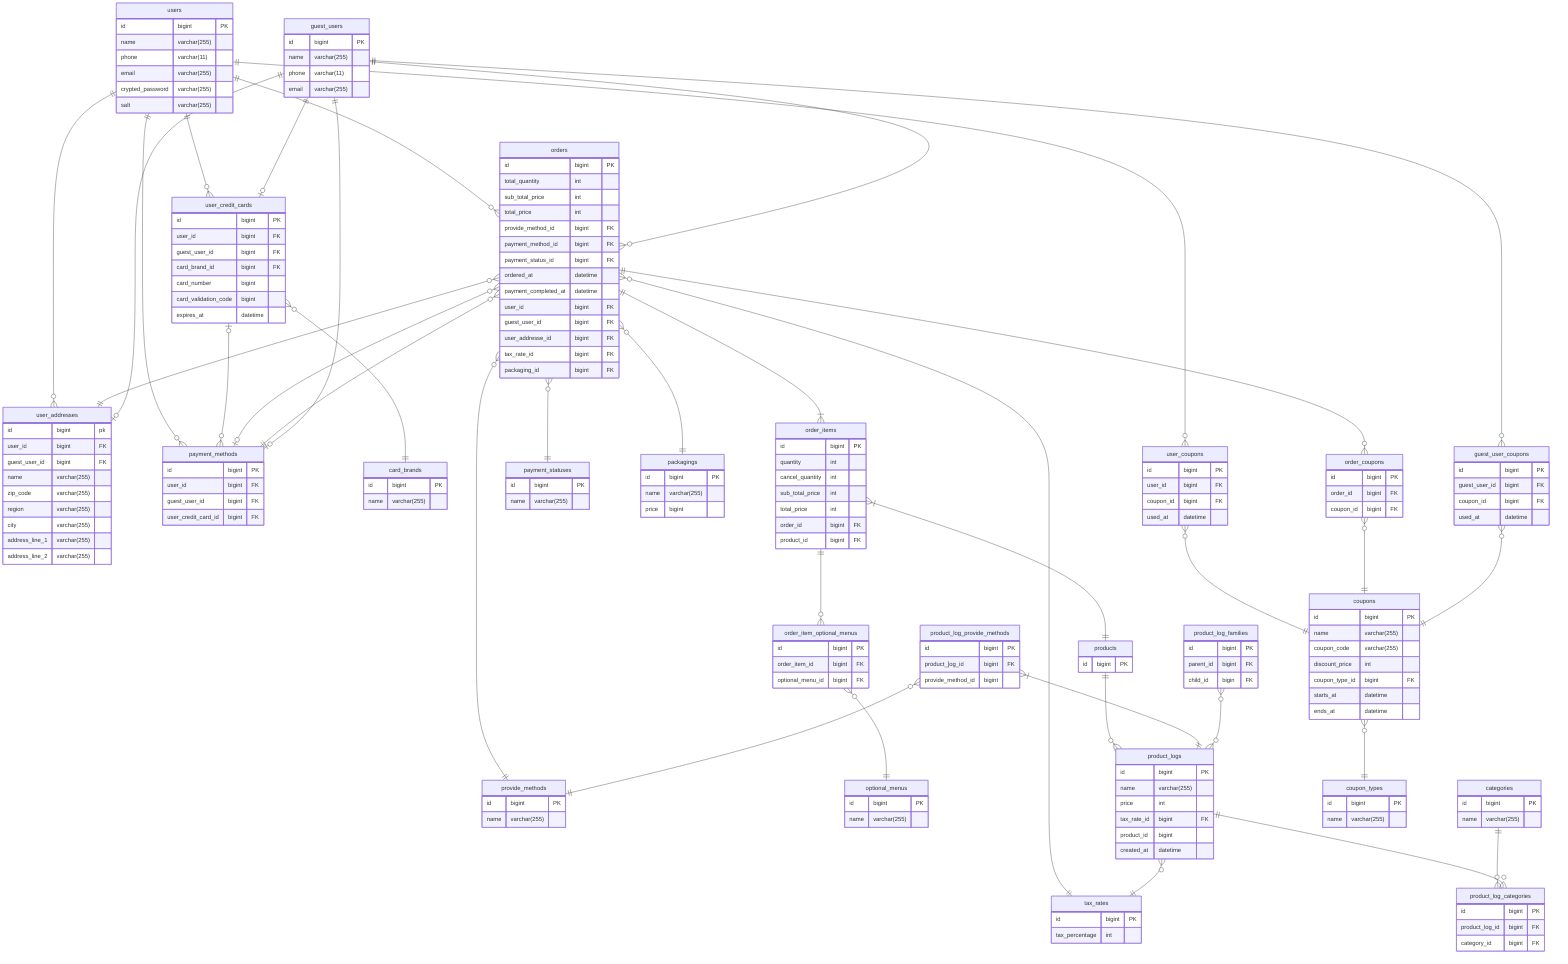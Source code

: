 erDiagram

users ||--o{ orders: ""
users ||--o{ user_addresses: ""
users ||--o{ payment_methods: ""
users ||--o{ user_credit_cards: ""
user_credit_cards |o--o{ payment_methods: ""
user_credit_cards }o--|| card_brands: ""
orders ||--|{ order_items: ""
orders }o--|| payment_statuses: ""
orders }o--|| tax_rates: ""
orders }o--|| provide_methods: ""
orders }o--|| packagings: ""
orders }o--o| payment_methods: ""
order_items ||--o{ order_item_optional_menus: ""
order_item_optional_menus }o--|| optional_menus: ""
order_items }|--|| products: ""
products ||--o{ product_logs: ""
product_logs }o--|| tax_rates: ""
product_log_provide_methods }|--|| product_logs: ""
product_log_provide_methods }o--|| provide_methods: ""
product_log_families }o--o{ product_logs: ""
categories ||--o{ product_log_categories: ""
product_logs ||--o{ product_log_categories: ""
users ||--o{ user_coupons: ""
user_coupons }o--|| coupons: ""
coupons }o--|| coupon_types: ""
orders ||--o{ order_coupons: ""
orders }o--|| user_addresses: ""
orders }o--|| payment_methods: ""
order_coupons }o--|| coupons: ""
guest_user_coupons }o--|| coupons: ""
guest_users ||--o{ guest_user_coupons: ""
guest_users ||--o| payment_methods: ""
guest_users ||--o| user_addresses: ""
guest_users ||--o| user_credit_cards: ""
guest_users ||--o{ orders: ""

users {
  id bigint PK
  name varchar(255)
  phone varchar(11)
  email varchar(255)
  crypted_password varchar(255)
  salt varchar(255)
}

guest_users {
  id bigint PK
  name varchar(255)
  phone varchar(11)
  email varchar(255)
}

%% guest_user_idを追加した
user_addresses {
  id bigint pk
  user_id bigint FK
  guest_user_id bigint FK
  name varchar(255)
  zip_code varchar(255)
  region varchar(255)
  city varchar(255)
  address_line_1 varchar(255)
  address_line_2 varchar(255)
}

card_brands {
  id bigint PK
  name varchar(255)
}

%% guest_user_idを追加した
user_credit_cards {
  id bigint PK
  user_id bigint FK
  guest_user_id bigint FK
  card_brand_id bigint FK
  card_number bigint
  card_validation_code bigint
  expires_at datetime
}

%% guest_user_idを追加した
payment_methods {
  id bigint PK
  user_id bigint FK
  guest_user_id bigint FK
  user_credit_card_id bigint FK
}

payment_statuses {
  id bigint PK
  name varchar(255)
}

packagings {
  id bigint PK
  name varchar(255)
  price bigint
}

provide_methods {
  id bigint PK
  name varchar(255)
}

tax_rates {
  id bigint PK
  tax_percentage int
}

%% guest_user_idを追加した
orders {
  id bigint PK
  total_quantity int
  sub_total_price int
  total_price int
  provide_method_id bigint FK
  payment_method_id bigint FK
  payment_status_id bigint FK
  ordered_at datetime
  payment_completed_at datetime
  user_id bigint FK
  guest_user_id bigint FK
  user_addresse_id bigint FK
  tax_rate_id bigint FK
  packaging_id bigint FK
}

products {
  id bigint PK
}

order_items {
  id bigint PK
  quantity int
  cancel_quantity int
  sub_total_price int
  total_price int
  order_id bigint FK
  product_id bigint FK
}

optional_menus {
  id bigint PK
  name varchar(255)
}

order_item_optional_menus {
  id bigint PK
  order_item_id bigint FK
  optional_menu_id bigint FK
}

product_logs {
  id bigint PK
  name varchar(255)
  price int
  tax_rate_id bigint FK
  product_id bigint
  created_at datetime
}

product_log_families {
  id bigint PK
  parent_id bigint FK
  child_id bigin FK
}

categories {
  id bigint PK
  name varchar(255)
}

product_log_categories {
  id bigint PK
  product_log_id bigint FK
  category_id bigint FK
}

product_log_provide_methods {
  id bigint PK
  product_]og_id bigint FK
  provide_method_id bigint
}

coupon_types {
  id bigint PK
  name varchar(255)
}

coupons {
  id bigint PK
  name varchar(255)
  coupon_code varchar(255)
  discount_price int
  coupon_type_id bigint FK
  starts_at datetime
  ends_at datetime
}

user_coupons {
  id bigint PK
  user_id bigint FK
  coupon_id bigint FK
  used_at datetime
}

%% 課題４で新しく追加したテーブル
guest_user_coupons {
  id bigint PK
  guest_user_id bigint FK
  coupon_id bigint FK
  used_at datetime
}

order_coupons {
  id bigint PK
  order_id bigint FK
  coupon_id bigint FK
}